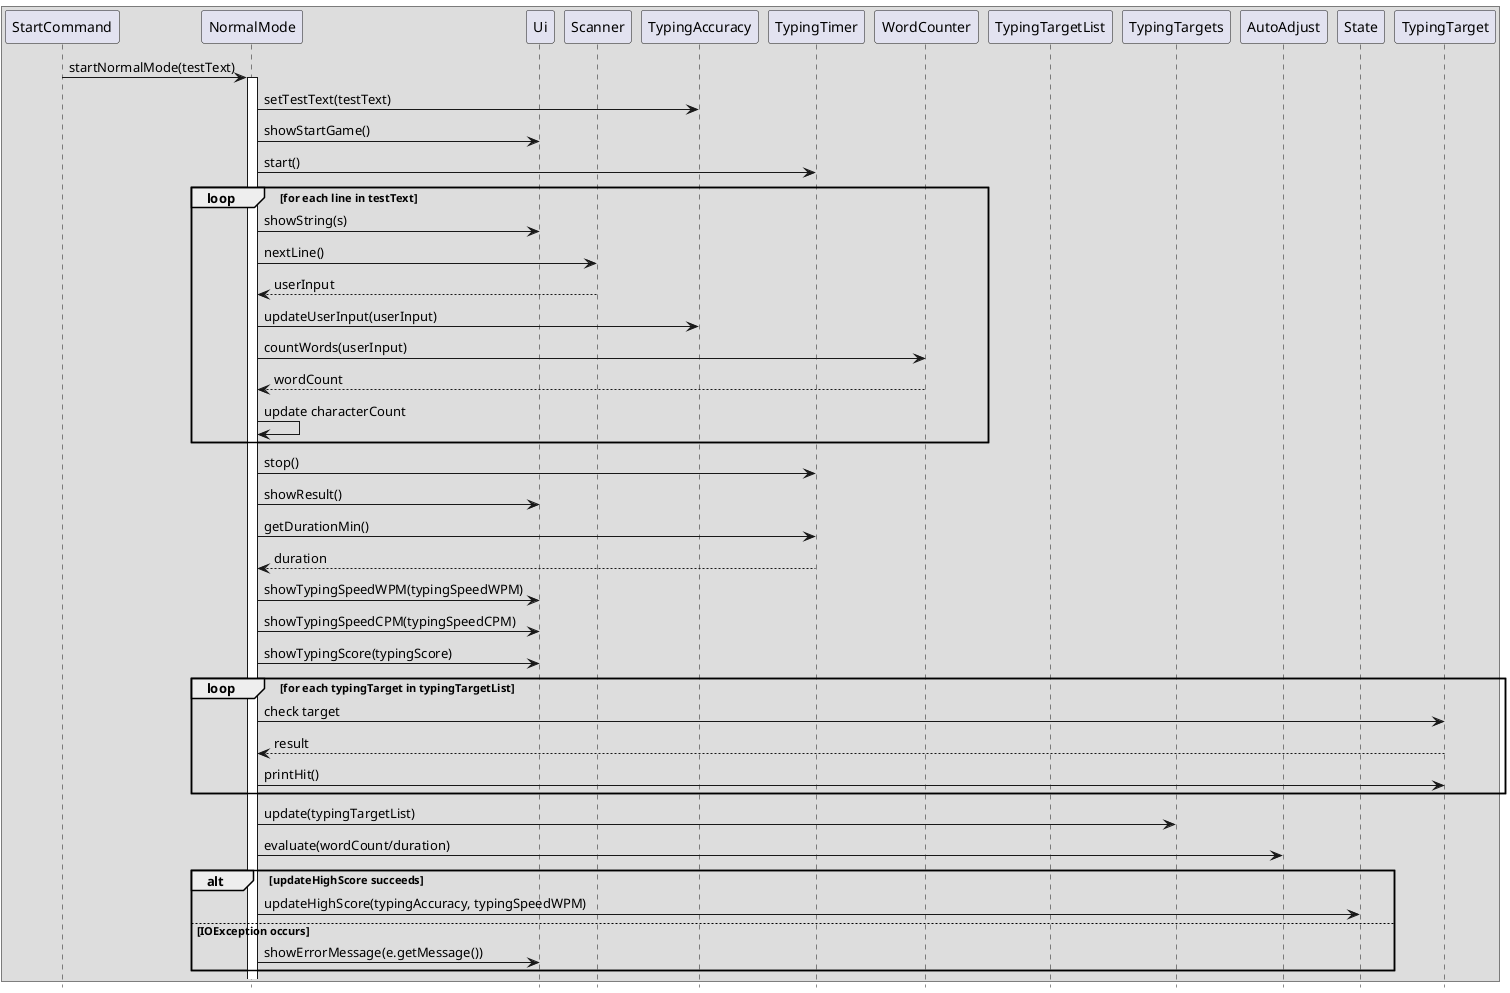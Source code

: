 @startuml
'https://plantuml.com/sequence-diagram
hide footbox

box
participant "StartCommand" as StartCommand
participant "NormalMode" as NormalMode
participant "Ui" as Ui
participant "Scanner" as Scanner
participant "TypingAccuracy" as TypingAccuracy
participant "TypingTimer" as TypingTimer
participant "WordCounter" as WordCounter
participant "TypingTargetList" as TypingTargetList
participant "TypingTargets" as TypingTargets
participant "AutoAdjust" as AutoAdjust
participant "State" as State

StartCommand -> NormalMode : startNormalMode(testText)
activate NormalMode
NormalMode -> TypingAccuracy : setTestText(testText)
NormalMode -> Ui : showStartGame()
NormalMode -> TypingTimer : start()

loop for each line in testText
    NormalMode -> Ui : showString(s)
    NormalMode -> Scanner : nextLine()
    Scanner --> NormalMode : userInput
    NormalMode -> TypingAccuracy : updateUserInput(userInput)
    NormalMode -> WordCounter : countWords(userInput)
    WordCounter --> NormalMode : wordCount
    NormalMode -> NormalMode : update characterCount
end

NormalMode -> TypingTimer : stop()
NormalMode -> Ui : showResult()
NormalMode -> TypingTimer : getDurationMin()
TypingTimer --> NormalMode : duration

NormalMode -> Ui : showTypingSpeedWPM(typingSpeedWPM)
NormalMode -> Ui : showTypingSpeedCPM(typingSpeedCPM)
NormalMode -> Ui : showTypingScore(typingScore)

loop for each typingTarget in typingTargetList
    NormalMode -> TypingTarget : check target
    TypingTarget --> NormalMode : result
    NormalMode -> TypingTarget : printHit()
end

NormalMode -> TypingTargets : update(typingTargetList)
NormalMode -> AutoAdjust : evaluate(wordCount/duration)

alt updateHighScore succeeds
    NormalMode -> State : updateHighScore(typingAccuracy, typingSpeedWPM)
else IOException occurs
    NormalMode -> Ui : showErrorMessage(e.getMessage())
end

end box



@enduml
